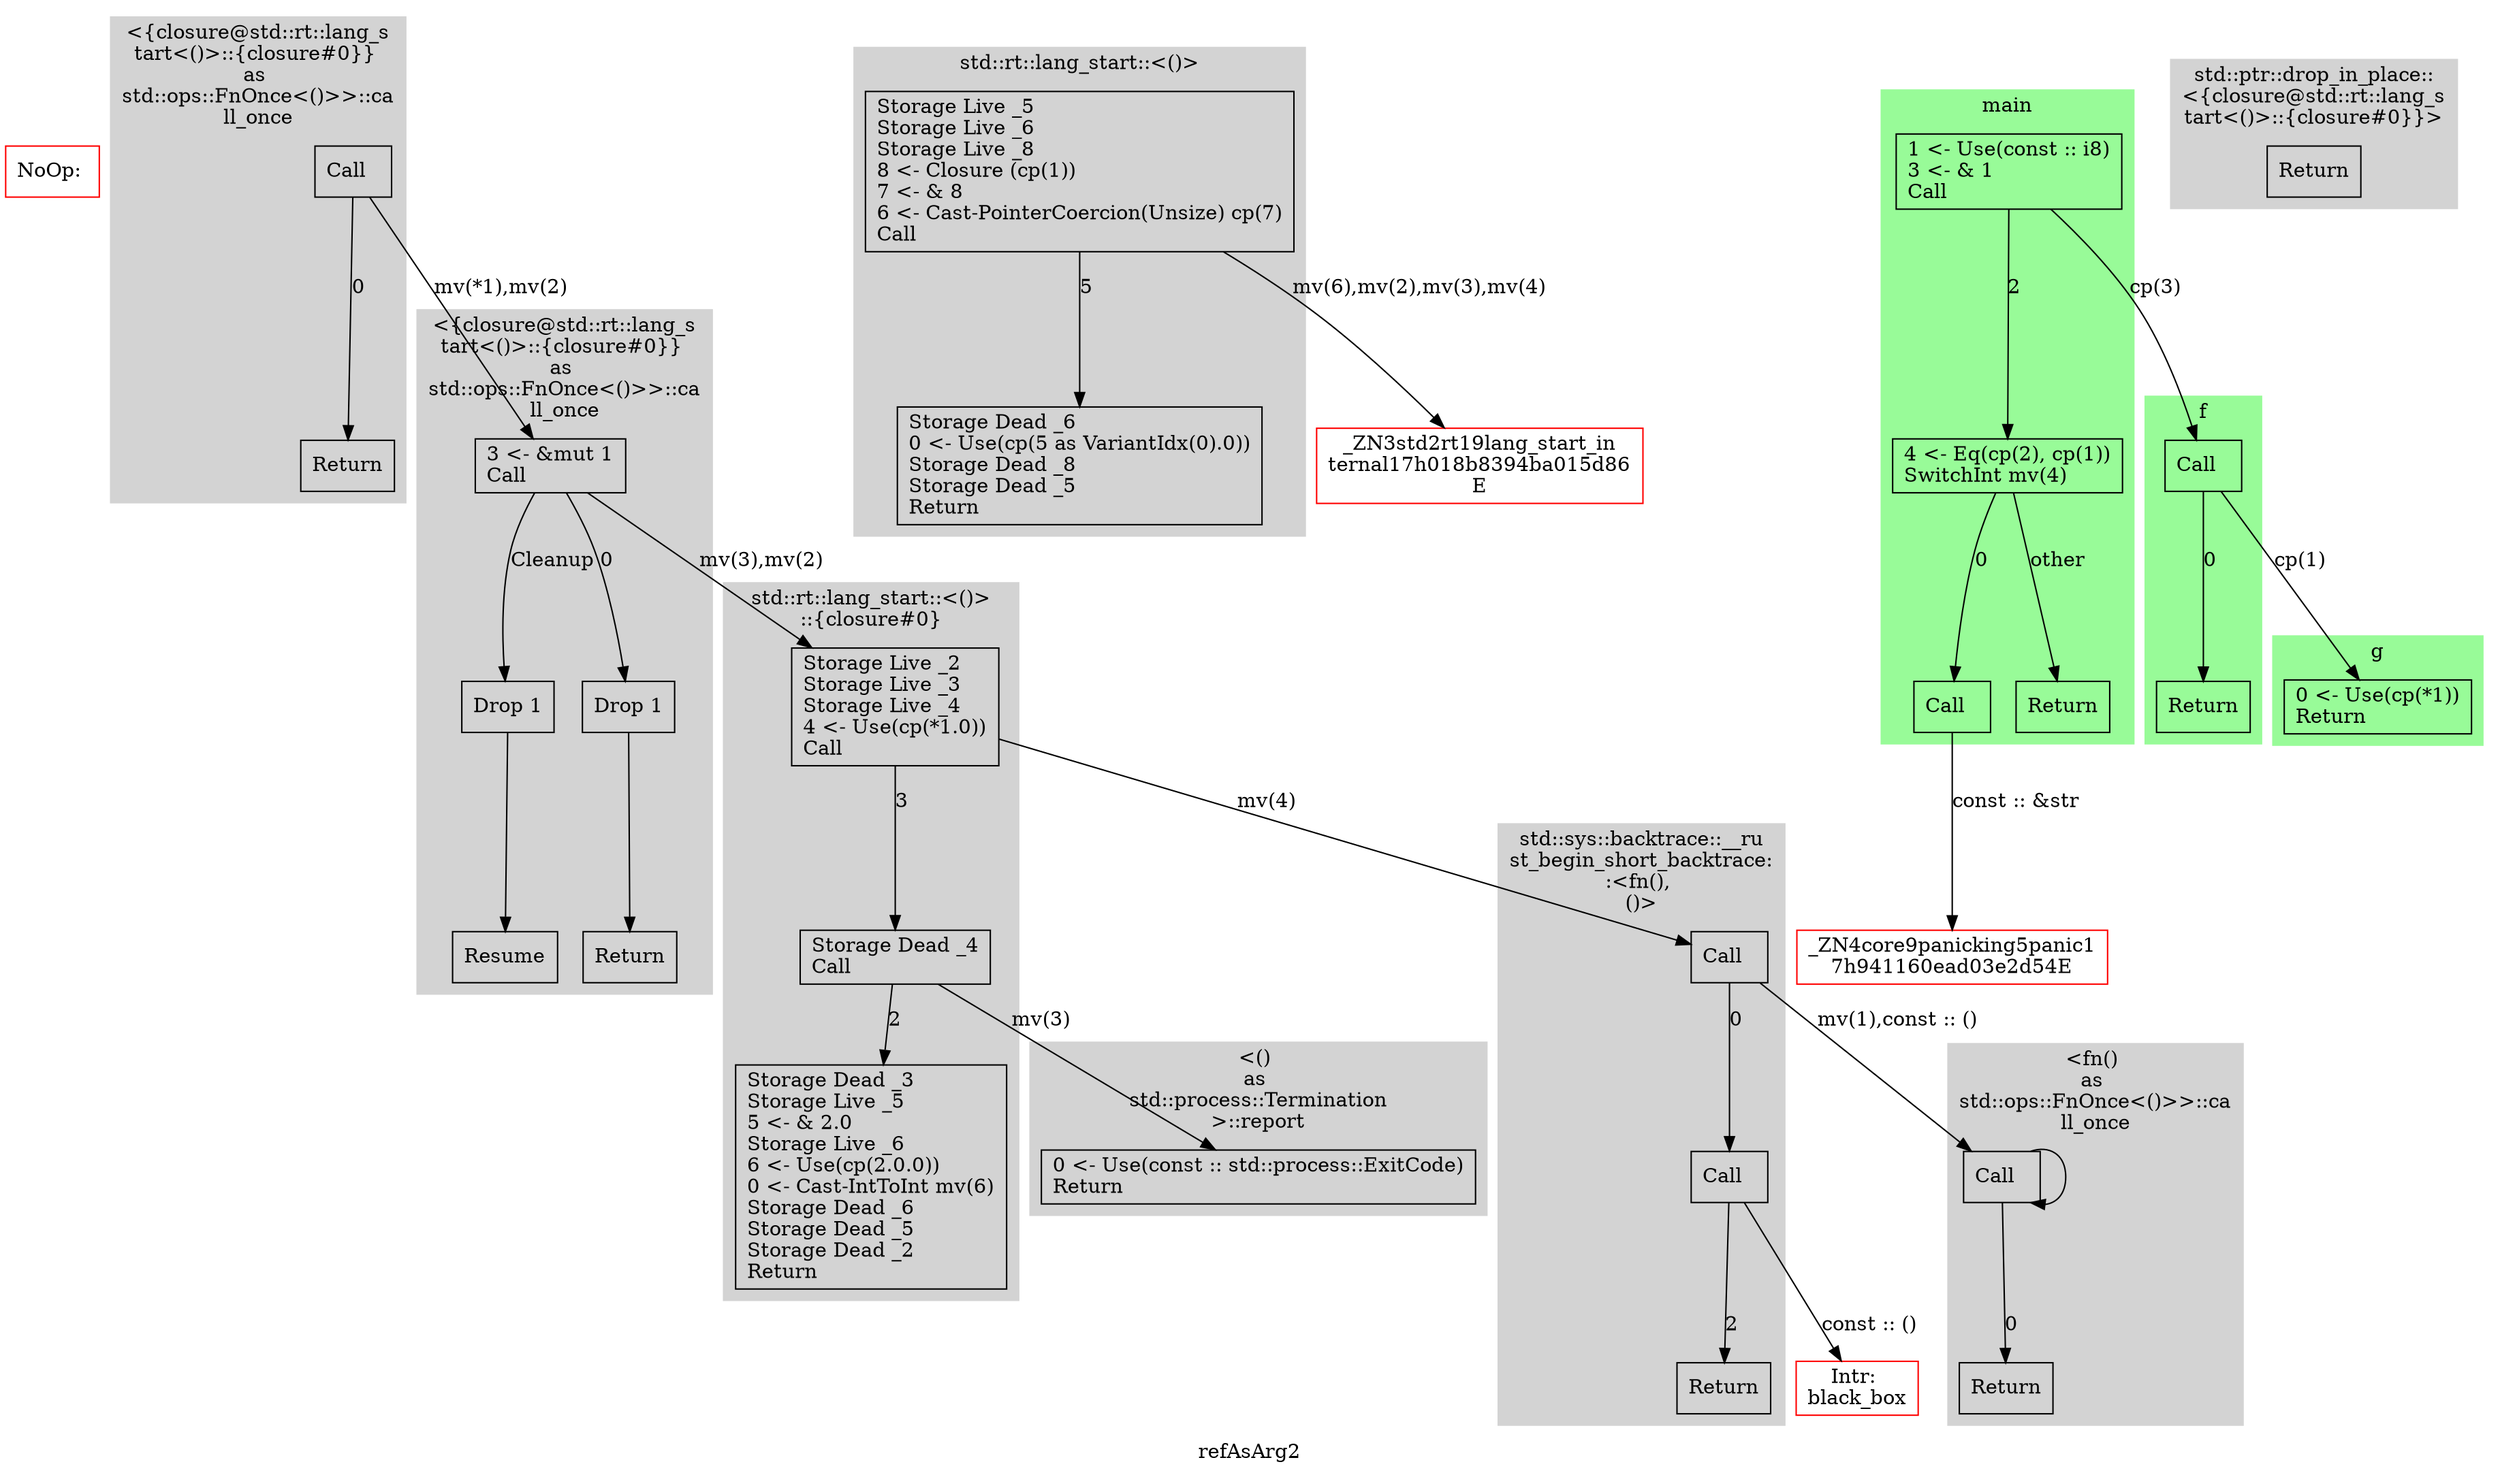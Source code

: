 digraph {
  label="refAsArg2";
  node [shape=rectangle];
  X8b0ac2e54b9a91_0 [label="NoOp: ", color=red];
  X3c6542d96320ad67_0 [label="Intr: \nblack_box", color=red];
  Xc987e5ecea6cc82b_0 [label="_ZN3std2rt19lang_start_in\nternal17h018b8394ba015d86\nE", color=red];
  Xac08878333d72e42_0 [label="_ZN4core9panicking5panic1\n7h941160ead03e2d54E", color=red];
  subgraph cluster_0 {
    label="std::rt::lang_start::<()>\n::{closure#0}";
    style="filled";
    color=lightgray;
    Xc5a815e73373717f_0 -> Xc5a815e73373717f_1 [label="3"];
    Xc5a815e73373717f_0 [label="Storage Live _2\lStorage Live _3\lStorage Live _4\l4 <- Use(cp(*1.0))\lCall\l"];
    Xc5a815e73373717f_1 -> Xc5a815e73373717f_2 [label="2"];
    Xc5a815e73373717f_1 [label="Storage Dead _4\lCall\l"];
    Xc5a815e73373717f_2 [label="Storage Dead _3\lStorage Live _5\l5 <- & 2.0\lStorage Live _6\l6 <- Use(cp(2.0.0))\l0 <- Cast-IntToInt mv(6)\lStorage Dead _6\lStorage Dead _5\lStorage Dead _2\lReturn\l"];
  }
  Xc5a815e73373717f_0 -> X2bd403d7859f7ae5_0 [label="mv(4)"];
  Xc5a815e73373717f_1 -> X17331deae89f58e7_0 [label="mv(3)"];
  subgraph cluster_1 {
    label="std::sys::backtrace::__ru\nst_begin_short_backtrace:\n:<fn(), \n()>";
    style="filled";
    color=lightgray;
    X2bd403d7859f7ae5_0 -> X2bd403d7859f7ae5_1 [label="0"];
    X2bd403d7859f7ae5_0 [label="Call\l"];
    X2bd403d7859f7ae5_1 -> X2bd403d7859f7ae5_2 [label="2"];
    X2bd403d7859f7ae5_1 [label="Call\l"];
    X2bd403d7859f7ae5_2 [label="Return\l"];
  }
  X2bd403d7859f7ae5_0 -> X45b785352b7c912f_0 [label="mv(1),const :: ()"];
  X2bd403d7859f7ae5_1 -> X3c6542d96320ad67_0 [label="const :: ()"];
  subgraph cluster_2 {
    label="<{closure@std::rt::lang_s\ntart<()>::{closure#0}} \nas \nstd::ops::FnOnce<()>>::ca\nll_once";
    style="filled";
    color=lightgray;
    Xcf138c5a7b34606d_0 -> Xcf138c5a7b34606d_3 [label="Cleanup"];
    Xcf138c5a7b34606d_0 -> Xcf138c5a7b34606d_1 [label="0"];
    Xcf138c5a7b34606d_0 [label="3 <- &mut 1\lCall\l"];
    Xcf138c5a7b34606d_1 -> Xcf138c5a7b34606d_2;
    Xcf138c5a7b34606d_1 [label="Drop 1\l"];
    Xcf138c5a7b34606d_2 [label="Return\l"];
    Xcf138c5a7b34606d_3 -> Xcf138c5a7b34606d_4;
    Xcf138c5a7b34606d_3 [label="Drop 1\l"];
    Xcf138c5a7b34606d_4 [label="Resume\l"];
  }
  Xcf138c5a7b34606d_0 -> Xc5a815e73373717f_0 [label="mv(3),mv(2)"];
  subgraph cluster_3 {
    label="f";
    style="filled";
    color=palegreen;
    Xa6a0d5dd60844a45_0 -> Xa6a0d5dd60844a45_1 [label="0"];
    Xa6a0d5dd60844a45_0 [label="Call\l"];
    Xa6a0d5dd60844a45_1 [label="Return\l"];
  }
  Xa6a0d5dd60844a45_0 -> Xb7ca137976fc59f4_0 [label="cp(1)"];
  subgraph cluster_4 {
    label="std::ptr::drop_in_place::\n<{closure@std::rt::lang_s\ntart<()>::{closure#0}}>";
    style="filled";
    color=lightgray;
    Xbb24543691d1d5b6_0 [label="Return\l"];
  }
  subgraph cluster_5 {
    label="main";
    style="filled";
    color=palegreen;
    X184612654b61cb15_0 -> X184612654b61cb15_1 [label="2"];
    X184612654b61cb15_0 [label="1 <- Use(const :: i8)\l3 <- & 1\lCall\l"];
    X184612654b61cb15_1 -> X184612654b61cb15_3 [label="0"];
    X184612654b61cb15_1 -> X184612654b61cb15_2 [label="other"];
    X184612654b61cb15_1 [label="4 <- Eq(cp(2), cp(1))\lSwitchInt mv(4)\l"];
    X184612654b61cb15_2 [label="Return\l"];
    X184612654b61cb15_3 [label="Call\l"];
  }
  X184612654b61cb15_0 -> Xa6a0d5dd60844a45_0 [label="cp(3)"];
  X184612654b61cb15_3 -> Xac08878333d72e42_0 [label="const :: &str"];
  subgraph cluster_6 {
    label="<() \nas \nstd::process::Termination\n>::report";
    style="filled";
    color=lightgray;
    X17331deae89f58e7_0 [label="0 <- Use(const :: std::process::ExitCode)\lReturn\l"];
  }
  subgraph cluster_7 {
    label="g";
    style="filled";
    color=palegreen;
    Xb7ca137976fc59f4_0 [label="0 <- Use(cp(*1))\lReturn\l"];
  }
  subgraph cluster_8 {
    label="std::rt::lang_start::<()>";
    style="filled";
    color=lightgray;
    X37bbccad8e2a42c_0 -> X37bbccad8e2a42c_1 [label="5"];
    X37bbccad8e2a42c_0 [label="Storage Live _5\lStorage Live _6\lStorage Live _8\l8 <- Closure (cp(1))\l7 <- & 8\l6 <- Cast-PointerCoercion(Unsize) cp(7)\lCall\l"];
    X37bbccad8e2a42c_1 [label="Storage Dead _6\l0 <- Use(cp(5 as VariantIdx(0).0))\lStorage Dead _8\lStorage Dead _5\lReturn\l"];
  }
  X37bbccad8e2a42c_0 -> Xc987e5ecea6cc82b_0 [label="mv(6),mv(2),mv(3),mv(4)"];
  subgraph cluster_9 {
    label="<fn() \nas \nstd::ops::FnOnce<()>>::ca\nll_once";
    style="filled";
    color=lightgray;
    X45b785352b7c912f_0 -> X45b785352b7c912f_1 [label="0"];
    X45b785352b7c912f_0 [label="Call\l"];
    X45b785352b7c912f_1 [label="Return\l"];
  }
  X45b785352b7c912f_0 -> X45b785352b7c912f_0: 1 [label=""];
  subgraph cluster_10 {
    label="<{closure@std::rt::lang_s\ntart<()>::{closure#0}} \nas \nstd::ops::FnOnce<()>>::ca\nll_once";
    style="filled";
    color=lightgray;
    X14bc3a5ec9b4e773_0 -> X14bc3a5ec9b4e773_1 [label="0"];
    X14bc3a5ec9b4e773_0 [label="Call\l"];
    X14bc3a5ec9b4e773_1 [label="Return\l"];
  }
  X14bc3a5ec9b4e773_0 -> Xcf138c5a7b34606d_0 [label="mv(*1),mv(2)"];
}
